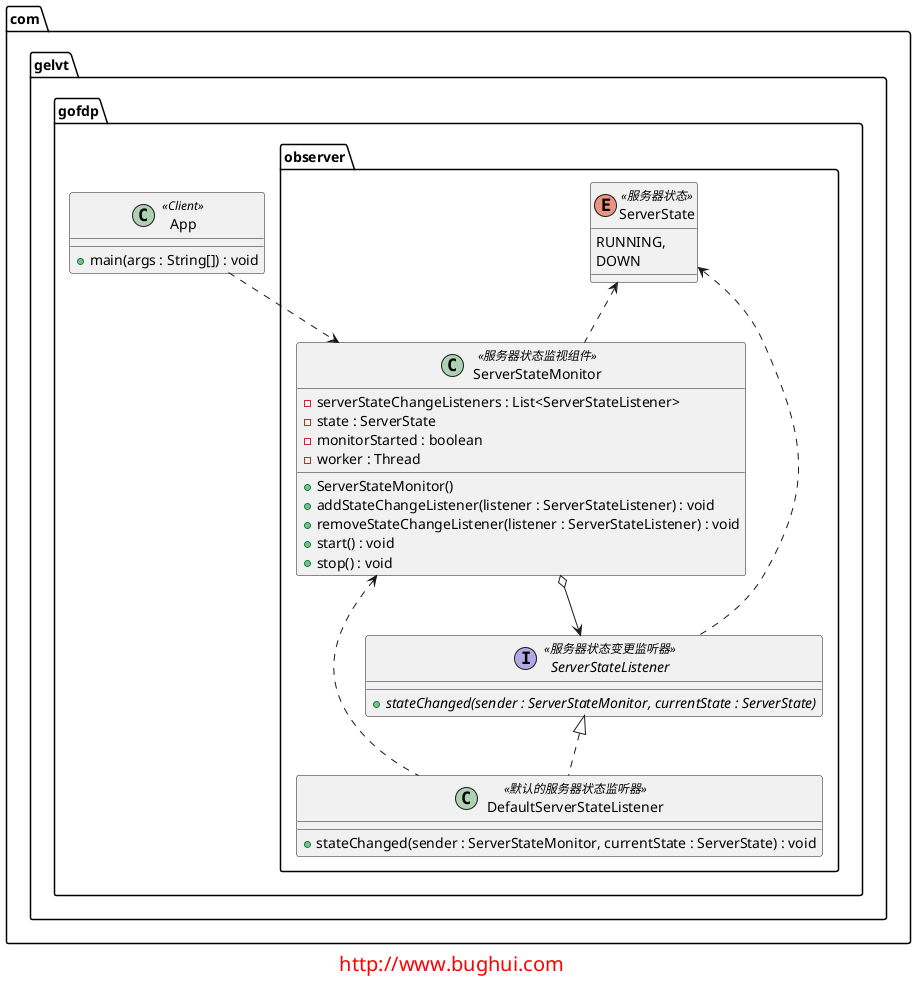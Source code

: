 @startuml

package com.gelvt.gofdp.observer{

    enum ServerState <<服务器状态>> {
        RUNNING,
        DOWN
    }

    interface ServerStateListener <<服务器状态变更监听器>>{
        + {abstract} stateChanged(sender : ServerStateMonitor, currentState : ServerState)
    }

    class ServerStateMonitor <<服务器状态监视组件>> {
        - serverStateChangeListeners : List<ServerStateListener>
        - state : ServerState
        - monitorStarted : boolean
        - worker : Thread
        + ServerStateMonitor()
        + addStateChangeListener(listener : ServerStateListener) : void
        + removeStateChangeListener(listener : ServerStateListener) : void
        + start() : void
        + stop() : void
    }

    class DefaultServerStateListener <<默认的服务器状态监听器>> {
        + stateChanged(sender : ServerStateMonitor, currentState : ServerState) : void
    }

    ServerState <.. ServerStateMonitor
    ServerState <.. ServerStateListener
    ServerStateMonitor o--> ServerStateListener
    ServerStateListener <|.. DefaultServerStateListener
    ServerStateMonitor <.. DefaultServerStateListener
}

package com.gelvt.gofdp{
    class App <<Client>>{
        + main(args : String[]) : void
    }
}

App ..> ServerStateMonitor


footer
<font size="20" color="red">http://www.bughui.com</font>
endfooter

@enduml
